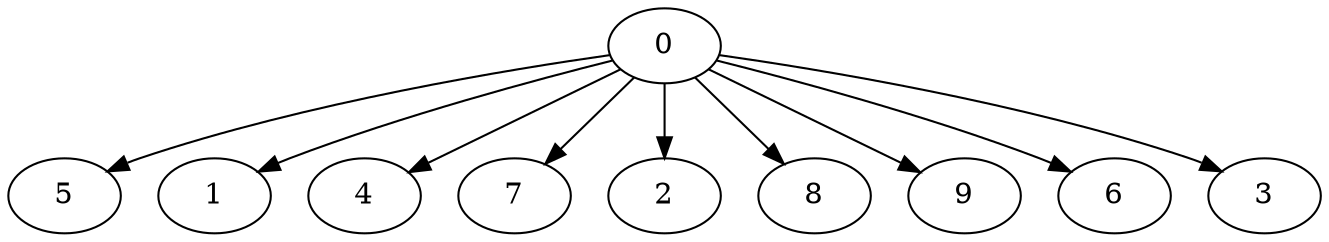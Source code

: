 digraph "Fork_Nodes_10_CCR_10.00_WeightType_Random#5_Heterogeneous-4-2" {
0 [Weight=5];
5 [Weight=10];
1 [Weight=9];
4 [Weight=9];
7 [Weight=8];
2 [Weight=7];
8 [Weight=6];
9 [Weight=5];
6 [Weight=4];
3 [Weight=3];
0 -> 9 [Weight=48];
0 -> 1 [Weight=36];
0 -> 2 [Weight=108];
0 -> 6 [Weight=72];
0 -> 4 [Weight=84];
0 -> 5 [Weight=72];
0 -> 3 [Weight=120];
0 -> 7 [Weight=84];
0 -> 8 [Weight=36];
}
